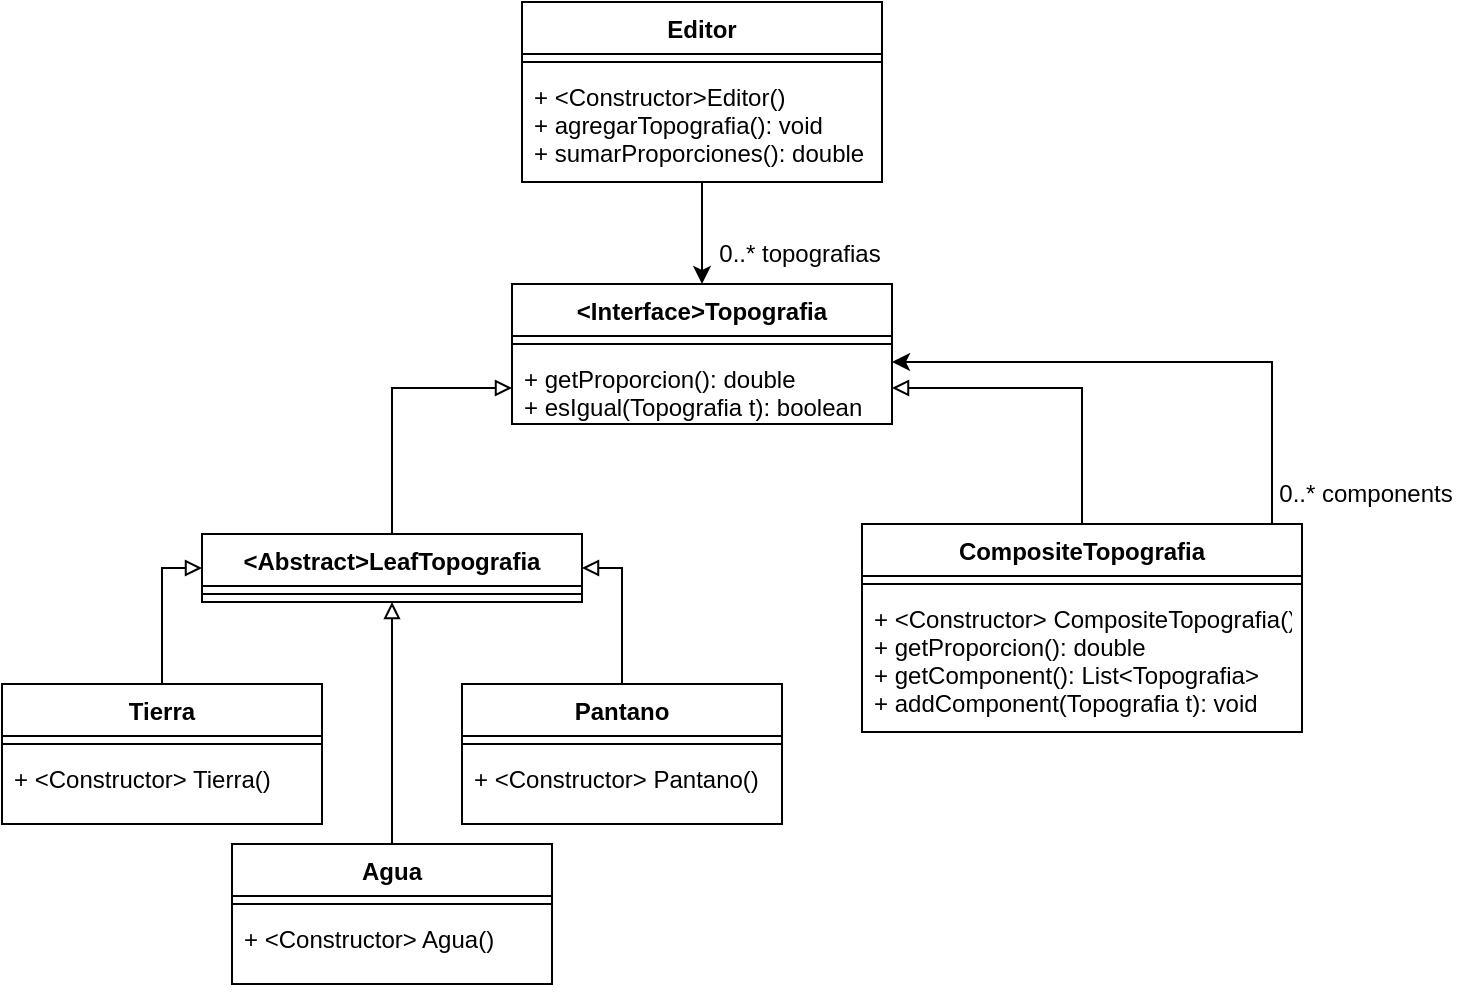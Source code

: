 <mxfile version="17.2.5" type="device"><diagram id="Dzc4uEj-CnlD3JqewtPz" name="Page-1"><mxGraphModel dx="1422" dy="762" grid="1" gridSize="10" guides="1" tooltips="1" connect="1" arrows="1" fold="1" page="1" pageScale="1" pageWidth="827" pageHeight="1169" math="0" shadow="0"><root><mxCell id="0"/><mxCell id="1" parent="0"/><mxCell id="-HR2cx0IMGozhP3D0WZr-1" value="&lt;Interface&gt;Topografia" style="swimlane;fontStyle=1;align=center;verticalAlign=top;childLayout=stackLayout;horizontal=1;startSize=26;horizontalStack=0;resizeParent=1;resizeParentMax=0;resizeLast=0;collapsible=1;marginBottom=0;" parent="1" vertex="1"><mxGeometry x="315" y="290" width="190" height="70" as="geometry"/></mxCell><mxCell id="-HR2cx0IMGozhP3D0WZr-3" value="" style="line;strokeWidth=1;fillColor=none;align=left;verticalAlign=middle;spacingTop=-1;spacingLeft=3;spacingRight=3;rotatable=0;labelPosition=right;points=[];portConstraint=eastwest;" parent="-HR2cx0IMGozhP3D0WZr-1" vertex="1"><mxGeometry y="26" width="190" height="8" as="geometry"/></mxCell><mxCell id="-HR2cx0IMGozhP3D0WZr-4" value="+ getProporcion(): double&#10;+ esIgual(Topografia t): boolean" style="text;strokeColor=none;fillColor=none;align=left;verticalAlign=top;spacingLeft=4;spacingRight=4;overflow=hidden;rotatable=0;points=[[0,0.5],[1,0.5]];portConstraint=eastwest;" parent="-HR2cx0IMGozhP3D0WZr-1" vertex="1"><mxGeometry y="34" width="190" height="36" as="geometry"/></mxCell><mxCell id="-HR2cx0IMGozhP3D0WZr-23" style="edgeStyle=orthogonalEdgeStyle;rounded=0;orthogonalLoop=1;jettySize=auto;html=1;endArrow=classic;endFill=1;" parent="1" edge="1"><mxGeometry relative="1" as="geometry"><mxPoint x="505" y="329" as="targetPoint"/><Array as="points"><mxPoint x="695" y="329"/></Array><mxPoint x="695" y="410" as="sourcePoint"/></mxGeometry></mxCell><mxCell id="-HR2cx0IMGozhP3D0WZr-24" style="edgeStyle=orthogonalEdgeStyle;rounded=0;orthogonalLoop=1;jettySize=auto;html=1;entryX=1;entryY=0.5;entryDx=0;entryDy=0;endArrow=block;endFill=0;" parent="1" source="-HR2cx0IMGozhP3D0WZr-5" target="-HR2cx0IMGozhP3D0WZr-4" edge="1"><mxGeometry relative="1" as="geometry"/></mxCell><mxCell id="-HR2cx0IMGozhP3D0WZr-5" value="CompositeTopografia" style="swimlane;fontStyle=1;align=center;verticalAlign=top;childLayout=stackLayout;horizontal=1;startSize=26;horizontalStack=0;resizeParent=1;resizeParentMax=0;resizeLast=0;collapsible=1;marginBottom=0;" parent="1" vertex="1"><mxGeometry x="490" y="410" width="220" height="104" as="geometry"/></mxCell><mxCell id="-HR2cx0IMGozhP3D0WZr-7" value="" style="line;strokeWidth=1;fillColor=none;align=left;verticalAlign=middle;spacingTop=-1;spacingLeft=3;spacingRight=3;rotatable=0;labelPosition=right;points=[];portConstraint=eastwest;" parent="-HR2cx0IMGozhP3D0WZr-5" vertex="1"><mxGeometry y="26" width="220" height="8" as="geometry"/></mxCell><mxCell id="-HR2cx0IMGozhP3D0WZr-8" value="+ &lt;Constructor&gt; CompositeTopografia()&#10;+ getProporcion(): double&#10;+ getComponent(): List&lt;Topografia&gt;&#10;+ addComponent(Topografia t): void&#10;" style="text;strokeColor=none;fillColor=none;align=left;verticalAlign=top;spacingLeft=4;spacingRight=4;overflow=hidden;rotatable=0;points=[[0,0.5],[1,0.5]];portConstraint=eastwest;" parent="-HR2cx0IMGozhP3D0WZr-5" vertex="1"><mxGeometry y="34" width="220" height="70" as="geometry"/></mxCell><mxCell id="-HR2cx0IMGozhP3D0WZr-26" style="edgeStyle=orthogonalEdgeStyle;rounded=0;orthogonalLoop=1;jettySize=auto;html=1;endArrow=block;endFill=0;" parent="1" source="-HR2cx0IMGozhP3D0WZr-9" target="-HR2cx0IMGozhP3D0WZr-4" edge="1"><mxGeometry relative="1" as="geometry"/></mxCell><mxCell id="-HR2cx0IMGozhP3D0WZr-9" value="&lt;Abstract&gt;LeafTopografia" style="swimlane;fontStyle=1;align=center;verticalAlign=top;childLayout=stackLayout;horizontal=1;startSize=26;horizontalStack=0;resizeParent=1;resizeParentMax=0;resizeLast=0;collapsible=1;marginBottom=0;" parent="1" vertex="1"><mxGeometry x="160" y="415" width="190" height="34" as="geometry"/></mxCell><mxCell id="-HR2cx0IMGozhP3D0WZr-11" value="" style="line;strokeWidth=1;fillColor=none;align=left;verticalAlign=middle;spacingTop=-1;spacingLeft=3;spacingRight=3;rotatable=0;labelPosition=right;points=[];portConstraint=eastwest;" parent="-HR2cx0IMGozhP3D0WZr-9" vertex="1"><mxGeometry y="26" width="190" height="8" as="geometry"/></mxCell><mxCell id="-HR2cx0IMGozhP3D0WZr-28" value="0..* components" style="text;html=1;strokeColor=none;fillColor=none;align=center;verticalAlign=middle;whiteSpace=wrap;rounded=0;" parent="1" vertex="1"><mxGeometry x="697" y="380" width="90" height="30" as="geometry"/></mxCell><mxCell id="-HR2cx0IMGozhP3D0WZr-38" style="edgeStyle=orthogonalEdgeStyle;rounded=0;orthogonalLoop=1;jettySize=auto;html=1;entryX=0.5;entryY=0;entryDx=0;entryDy=0;endArrow=classic;endFill=1;strokeWidth=1;" parent="1" source="-HR2cx0IMGozhP3D0WZr-34" target="-HR2cx0IMGozhP3D0WZr-1" edge="1"><mxGeometry relative="1" as="geometry"/></mxCell><mxCell id="-HR2cx0IMGozhP3D0WZr-34" value="Editor" style="swimlane;fontStyle=1;align=center;verticalAlign=top;childLayout=stackLayout;horizontal=1;startSize=26;horizontalStack=0;resizeParent=1;resizeParentMax=0;resizeLast=0;collapsible=1;marginBottom=0;" parent="1" vertex="1"><mxGeometry x="320" y="149" width="180" height="90" as="geometry"/></mxCell><mxCell id="-HR2cx0IMGozhP3D0WZr-36" value="" style="line;strokeWidth=1;fillColor=none;align=left;verticalAlign=middle;spacingTop=-1;spacingLeft=3;spacingRight=3;rotatable=0;labelPosition=right;points=[];portConstraint=eastwest;" parent="-HR2cx0IMGozhP3D0WZr-34" vertex="1"><mxGeometry y="26" width="180" height="8" as="geometry"/></mxCell><mxCell id="-HR2cx0IMGozhP3D0WZr-37" value="+ &lt;Constructor&gt;Editor()&#10;+ agregarTopografia(): void&#10;+ sumarProporciones(): double" style="text;strokeColor=none;fillColor=none;align=left;verticalAlign=top;spacingLeft=4;spacingRight=4;overflow=hidden;rotatable=0;points=[[0,0.5],[1,0.5]];portConstraint=eastwest;" parent="-HR2cx0IMGozhP3D0WZr-34" vertex="1"><mxGeometry y="34" width="180" height="56" as="geometry"/></mxCell><mxCell id="-HR2cx0IMGozhP3D0WZr-39" value="0..* topografias" style="text;html=1;strokeColor=none;fillColor=none;align=center;verticalAlign=middle;whiteSpace=wrap;rounded=0;" parent="1" vertex="1"><mxGeometry x="414" y="260" width="90" height="30" as="geometry"/></mxCell><mxCell id="R2oncVrQQAXgBG7XNEFy-11" style="edgeStyle=orthogonalEdgeStyle;rounded=0;orthogonalLoop=1;jettySize=auto;html=1;entryX=0;entryY=0.5;entryDx=0;entryDy=0;endArrow=block;endFill=0;" edge="1" parent="1" source="R2oncVrQQAXgBG7XNEFy-4" target="-HR2cx0IMGozhP3D0WZr-9"><mxGeometry relative="1" as="geometry"/></mxCell><mxCell id="R2oncVrQQAXgBG7XNEFy-4" value="Tierra" style="swimlane;fontStyle=1;align=center;verticalAlign=top;childLayout=stackLayout;horizontal=1;startSize=26;horizontalStack=0;resizeParent=1;resizeParentMax=0;resizeLast=0;collapsible=1;marginBottom=0;" vertex="1" parent="1"><mxGeometry x="60" y="490" width="160" height="70" as="geometry"/></mxCell><mxCell id="R2oncVrQQAXgBG7XNEFy-5" value="" style="line;strokeWidth=1;fillColor=none;align=left;verticalAlign=middle;spacingTop=-1;spacingLeft=3;spacingRight=3;rotatable=0;labelPosition=right;points=[];portConstraint=eastwest;" vertex="1" parent="R2oncVrQQAXgBG7XNEFy-4"><mxGeometry y="26" width="160" height="8" as="geometry"/></mxCell><mxCell id="R2oncVrQQAXgBG7XNEFy-6" value="+ &lt;Constructor&gt; Tierra()" style="text;strokeColor=none;fillColor=none;align=left;verticalAlign=top;spacingLeft=4;spacingRight=4;overflow=hidden;rotatable=0;points=[[0,0.5],[1,0.5]];portConstraint=eastwest;" vertex="1" parent="R2oncVrQQAXgBG7XNEFy-4"><mxGeometry y="34" width="160" height="36" as="geometry"/></mxCell><mxCell id="R2oncVrQQAXgBG7XNEFy-16" style="edgeStyle=orthogonalEdgeStyle;rounded=0;orthogonalLoop=1;jettySize=auto;html=1;entryX=0.5;entryY=1;entryDx=0;entryDy=0;endArrow=block;endFill=0;" edge="1" parent="1" source="R2oncVrQQAXgBG7XNEFy-7" target="-HR2cx0IMGozhP3D0WZr-9"><mxGeometry relative="1" as="geometry"/></mxCell><mxCell id="R2oncVrQQAXgBG7XNEFy-7" value="Agua" style="swimlane;fontStyle=1;align=center;verticalAlign=top;childLayout=stackLayout;horizontal=1;startSize=26;horizontalStack=0;resizeParent=1;resizeParentMax=0;resizeLast=0;collapsible=1;marginBottom=0;" vertex="1" parent="1"><mxGeometry x="175" y="570" width="160" height="70" as="geometry"/></mxCell><mxCell id="R2oncVrQQAXgBG7XNEFy-8" value="" style="line;strokeWidth=1;fillColor=none;align=left;verticalAlign=middle;spacingTop=-1;spacingLeft=3;spacingRight=3;rotatable=0;labelPosition=right;points=[];portConstraint=eastwest;" vertex="1" parent="R2oncVrQQAXgBG7XNEFy-7"><mxGeometry y="26" width="160" height="8" as="geometry"/></mxCell><mxCell id="R2oncVrQQAXgBG7XNEFy-9" value="+ &lt;Constructor&gt; Agua()" style="text;strokeColor=none;fillColor=none;align=left;verticalAlign=top;spacingLeft=4;spacingRight=4;overflow=hidden;rotatable=0;points=[[0,0.5],[1,0.5]];portConstraint=eastwest;" vertex="1" parent="R2oncVrQQAXgBG7XNEFy-7"><mxGeometry y="34" width="160" height="36" as="geometry"/></mxCell><mxCell id="R2oncVrQQAXgBG7XNEFy-15" style="edgeStyle=orthogonalEdgeStyle;rounded=0;orthogonalLoop=1;jettySize=auto;html=1;entryX=1;entryY=0.5;entryDx=0;entryDy=0;endArrow=block;endFill=0;" edge="1" parent="1" source="R2oncVrQQAXgBG7XNEFy-12" target="-HR2cx0IMGozhP3D0WZr-9"><mxGeometry relative="1" as="geometry"/></mxCell><mxCell id="R2oncVrQQAXgBG7XNEFy-12" value="Pantano" style="swimlane;fontStyle=1;align=center;verticalAlign=top;childLayout=stackLayout;horizontal=1;startSize=26;horizontalStack=0;resizeParent=1;resizeParentMax=0;resizeLast=0;collapsible=1;marginBottom=0;" vertex="1" parent="1"><mxGeometry x="290" y="490" width="160" height="70" as="geometry"/></mxCell><mxCell id="R2oncVrQQAXgBG7XNEFy-13" value="" style="line;strokeWidth=1;fillColor=none;align=left;verticalAlign=middle;spacingTop=-1;spacingLeft=3;spacingRight=3;rotatable=0;labelPosition=right;points=[];portConstraint=eastwest;" vertex="1" parent="R2oncVrQQAXgBG7XNEFy-12"><mxGeometry y="26" width="160" height="8" as="geometry"/></mxCell><mxCell id="R2oncVrQQAXgBG7XNEFy-14" value="+ &lt;Constructor&gt; Pantano()" style="text;strokeColor=none;fillColor=none;align=left;verticalAlign=top;spacingLeft=4;spacingRight=4;overflow=hidden;rotatable=0;points=[[0,0.5],[1,0.5]];portConstraint=eastwest;" vertex="1" parent="R2oncVrQQAXgBG7XNEFy-12"><mxGeometry y="34" width="160" height="36" as="geometry"/></mxCell></root></mxGraphModel></diagram></mxfile>